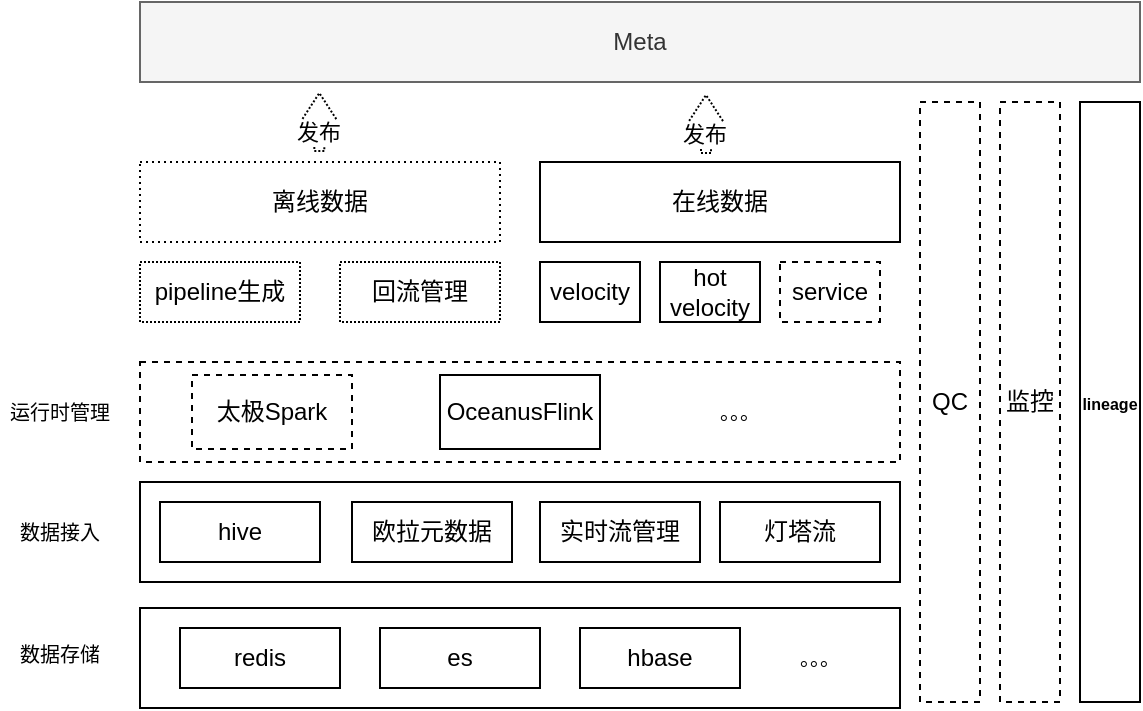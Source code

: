 <mxfile version="13.10.0" type="github">
  <diagram id="OCao537z7p0x5XaGtVkd" name="Page-1">
    <mxGraphModel dx="868" dy="581" grid="1" gridSize="10" guides="1" tooltips="1" connect="1" arrows="1" fold="1" page="1" pageScale="1" pageWidth="827" pageHeight="1169" math="0" shadow="0">
      <root>
        <mxCell id="0" />
        <mxCell id="1" parent="0" />
        <mxCell id="2C7E0FPqzWrL0cdZ8UIa-1" value="Meta" style="rounded=0;whiteSpace=wrap;html=1;fillColor=#f5f5f5;strokeColor=#666666;fontColor=#333333;" vertex="1" parent="1">
          <mxGeometry x="130" y="220" width="500" height="40" as="geometry" />
        </mxCell>
        <mxCell id="2C7E0FPqzWrL0cdZ8UIa-3" value="在线数据" style="rounded=0;whiteSpace=wrap;html=1;" vertex="1" parent="1">
          <mxGeometry x="330" y="300" width="180" height="40" as="geometry" />
        </mxCell>
        <mxCell id="2C7E0FPqzWrL0cdZ8UIa-4" value="离线数据" style="rounded=0;whiteSpace=wrap;html=1;dashed=1;dashPattern=1 2;" vertex="1" parent="1">
          <mxGeometry x="130" y="300" width="180" height="40" as="geometry" />
        </mxCell>
        <mxCell id="2C7E0FPqzWrL0cdZ8UIa-5" value="QC" style="rounded=0;whiteSpace=wrap;html=1;dashed=1;" vertex="1" parent="1">
          <mxGeometry x="520" y="270" width="30" height="300" as="geometry" />
        </mxCell>
        <mxCell id="2C7E0FPqzWrL0cdZ8UIa-6" value="监控" style="rounded=0;whiteSpace=wrap;html=1;dashed=1;" vertex="1" parent="1">
          <mxGeometry x="560" y="270" width="30" height="300" as="geometry" />
        </mxCell>
        <mxCell id="2C7E0FPqzWrL0cdZ8UIa-8" value="" style="shape=flexArrow;endArrow=classic;html=1;endWidth=12.414;endSize=4.379;width=5;dashed=1;dashPattern=1 1;" edge="1" parent="1">
          <mxGeometry width="50" height="50" relative="1" as="geometry">
            <mxPoint x="413" y="296" as="sourcePoint" />
            <mxPoint x="413" y="266" as="targetPoint" />
          </mxGeometry>
        </mxCell>
        <mxCell id="2C7E0FPqzWrL0cdZ8UIa-9" value="发布" style="edgeLabel;html=1;align=center;verticalAlign=middle;resizable=0;points=[];" vertex="1" connectable="0" parent="2C7E0FPqzWrL0cdZ8UIa-8">
          <mxGeometry x="-0.284" y="1" relative="1" as="geometry">
            <mxPoint as="offset" />
          </mxGeometry>
        </mxCell>
        <mxCell id="2C7E0FPqzWrL0cdZ8UIa-10" value="" style="shape=flexArrow;endArrow=classic;html=1;endWidth=12.414;endSize=4.379;width=5;dashed=1;dashPattern=1 1;" edge="1" parent="1">
          <mxGeometry width="50" height="50" relative="1" as="geometry">
            <mxPoint x="219.66" y="295.0" as="sourcePoint" />
            <mxPoint x="219.66" y="265.0" as="targetPoint" />
          </mxGeometry>
        </mxCell>
        <mxCell id="2C7E0FPqzWrL0cdZ8UIa-11" value="发布" style="edgeLabel;html=1;align=center;verticalAlign=middle;resizable=0;points=[];" vertex="1" connectable="0" parent="2C7E0FPqzWrL0cdZ8UIa-10">
          <mxGeometry x="-0.284" y="1" relative="1" as="geometry">
            <mxPoint as="offset" />
          </mxGeometry>
        </mxCell>
        <mxCell id="2C7E0FPqzWrL0cdZ8UIa-14" value="hot velocity" style="rounded=0;whiteSpace=wrap;html=1;" vertex="1" parent="1">
          <mxGeometry x="390" y="350" width="50" height="30" as="geometry" />
        </mxCell>
        <mxCell id="2C7E0FPqzWrL0cdZ8UIa-15" value="velocity" style="rounded=0;whiteSpace=wrap;html=1;" vertex="1" parent="1">
          <mxGeometry x="330" y="350" width="50" height="30" as="geometry" />
        </mxCell>
        <mxCell id="2C7E0FPqzWrL0cdZ8UIa-16" value="pipeline生成" style="rounded=0;whiteSpace=wrap;html=1;dashed=1;dashPattern=1 1;" vertex="1" parent="1">
          <mxGeometry x="130" y="350" width="80" height="30" as="geometry" />
        </mxCell>
        <mxCell id="2C7E0FPqzWrL0cdZ8UIa-17" value="回流管理" style="rounded=0;whiteSpace=wrap;html=1;dashed=1;dashPattern=1 1;" vertex="1" parent="1">
          <mxGeometry x="230" y="350" width="80" height="30" as="geometry" />
        </mxCell>
        <mxCell id="2C7E0FPqzWrL0cdZ8UIa-18" value="&lt;font style=&quot;font-size: 8px&quot;&gt;&lt;b&gt;lineage&lt;/b&gt;&lt;/font&gt;" style="rounded=0;whiteSpace=wrap;html=1;" vertex="1" parent="1">
          <mxGeometry x="600" y="270" width="30" height="300" as="geometry" />
        </mxCell>
        <mxCell id="2C7E0FPqzWrL0cdZ8UIa-20" value="" style="rounded=0;whiteSpace=wrap;html=1;" vertex="1" parent="1">
          <mxGeometry x="130" y="460" width="380" height="50" as="geometry" />
        </mxCell>
        <mxCell id="2C7E0FPqzWrL0cdZ8UIa-21" value="hive" style="rounded=0;whiteSpace=wrap;html=1;" vertex="1" parent="1">
          <mxGeometry x="140" y="470" width="80" height="30" as="geometry" />
        </mxCell>
        <mxCell id="2C7E0FPqzWrL0cdZ8UIa-22" value="欧拉元数据" style="rounded=0;whiteSpace=wrap;html=1;" vertex="1" parent="1">
          <mxGeometry x="236" y="470" width="80" height="30" as="geometry" />
        </mxCell>
        <mxCell id="2C7E0FPqzWrL0cdZ8UIa-23" value="实时流管理" style="rounded=0;whiteSpace=wrap;html=1;" vertex="1" parent="1">
          <mxGeometry x="330" y="470" width="80" height="30" as="geometry" />
        </mxCell>
        <mxCell id="2C7E0FPqzWrL0cdZ8UIa-25" value="灯塔流" style="rounded=0;whiteSpace=wrap;html=1;" vertex="1" parent="1">
          <mxGeometry x="420" y="470" width="80" height="30" as="geometry" />
        </mxCell>
        <mxCell id="2C7E0FPqzWrL0cdZ8UIa-26" value="&lt;font style=&quot;font-size: 10px&quot;&gt;数据接入&lt;/font&gt;" style="text;html=1;strokeColor=none;fillColor=none;align=center;verticalAlign=middle;whiteSpace=wrap;rounded=0;dashed=1;" vertex="1" parent="1">
          <mxGeometry x="60" y="472.5" width="60" height="25" as="geometry" />
        </mxCell>
        <mxCell id="2C7E0FPqzWrL0cdZ8UIa-27" value="&lt;font style=&quot;font-size: 10px&quot;&gt;数据存储&lt;/font&gt;" style="text;html=1;strokeColor=none;fillColor=none;align=center;verticalAlign=middle;whiteSpace=wrap;rounded=0;dashed=1;" vertex="1" parent="1">
          <mxGeometry x="60" y="533" width="60" height="25" as="geometry" />
        </mxCell>
        <mxCell id="2C7E0FPqzWrL0cdZ8UIa-28" value="" style="rounded=0;whiteSpace=wrap;html=1;" vertex="1" parent="1">
          <mxGeometry x="130" y="523" width="380" height="50" as="geometry" />
        </mxCell>
        <mxCell id="2C7E0FPqzWrL0cdZ8UIa-29" value="redis" style="rounded=0;whiteSpace=wrap;html=1;" vertex="1" parent="1">
          <mxGeometry x="150" y="533" width="80" height="30" as="geometry" />
        </mxCell>
        <mxCell id="2C7E0FPqzWrL0cdZ8UIa-30" value="es" style="rounded=0;whiteSpace=wrap;html=1;" vertex="1" parent="1">
          <mxGeometry x="250" y="533" width="80" height="30" as="geometry" />
        </mxCell>
        <mxCell id="2C7E0FPqzWrL0cdZ8UIa-31" value="hbase" style="rounded=0;whiteSpace=wrap;html=1;" vertex="1" parent="1">
          <mxGeometry x="350" y="533" width="80" height="30" as="geometry" />
        </mxCell>
        <mxCell id="2C7E0FPqzWrL0cdZ8UIa-32" value="&lt;font style=&quot;font-size: 10px&quot;&gt;。。。&lt;/font&gt;" style="text;html=1;strokeColor=none;fillColor=none;align=center;verticalAlign=middle;whiteSpace=wrap;rounded=0;dashed=1;" vertex="1" parent="1">
          <mxGeometry x="440" y="535.5" width="60" height="25" as="geometry" />
        </mxCell>
        <mxCell id="2C7E0FPqzWrL0cdZ8UIa-33" value="" style="rounded=0;whiteSpace=wrap;html=1;dashed=1;" vertex="1" parent="1">
          <mxGeometry x="130" y="400" width="380" height="50" as="geometry" />
        </mxCell>
        <mxCell id="2C7E0FPqzWrL0cdZ8UIa-34" value="&lt;font style=&quot;font-size: 10px&quot;&gt;运行时管理&lt;/font&gt;" style="text;html=1;strokeColor=none;fillColor=none;align=center;verticalAlign=middle;whiteSpace=wrap;rounded=0;dashed=1;" vertex="1" parent="1">
          <mxGeometry x="60" y="412.5" width="60" height="25" as="geometry" />
        </mxCell>
        <mxCell id="2C7E0FPqzWrL0cdZ8UIa-35" value="太极Spark" style="rounded=0;whiteSpace=wrap;html=1;dashed=1;" vertex="1" parent="1">
          <mxGeometry x="156" y="406.5" width="80" height="37" as="geometry" />
        </mxCell>
        <mxCell id="2C7E0FPqzWrL0cdZ8UIa-36" value="OceanusFlink" style="rounded=0;whiteSpace=wrap;html=1;" vertex="1" parent="1">
          <mxGeometry x="280" y="406.5" width="80" height="37" as="geometry" />
        </mxCell>
        <mxCell id="2C7E0FPqzWrL0cdZ8UIa-37" value="&lt;font style=&quot;font-size: 10px&quot;&gt;。。。&lt;/font&gt;" style="text;html=1;strokeColor=none;fillColor=none;align=center;verticalAlign=middle;whiteSpace=wrap;rounded=0;dashed=1;" vertex="1" parent="1">
          <mxGeometry x="400" y="412.5" width="60" height="25" as="geometry" />
        </mxCell>
        <mxCell id="2C7E0FPqzWrL0cdZ8UIa-38" value="service" style="rounded=0;whiteSpace=wrap;html=1;dashed=1;" vertex="1" parent="1">
          <mxGeometry x="450" y="350" width="50" height="30" as="geometry" />
        </mxCell>
      </root>
    </mxGraphModel>
  </diagram>
</mxfile>
